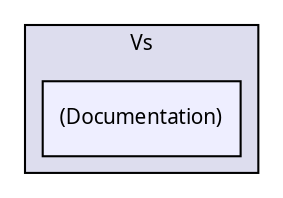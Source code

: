 digraph "Solution/Solution/Alicorn/Build/Vs/(Documentation)" {
  compound=true
  node [ fontsize="10", fontname="Verdana"];
  edge [ labelfontsize="10", labelfontname="Verdana"];
  subgraph clusterdir_a4c86420309d1806a9881f61dd0e4ad4 {
    graph [ bgcolor="#ddddee", pencolor="black", label="Vs" fontname="Verdana", fontsize="10", URL="dir_a4c86420309d1806a9881f61dd0e4ad4.html"]
  dir_3a9b3d1208c28b513a76fdfed270160f [shape=box, label="(Documentation)", style="filled", fillcolor="#eeeeff", pencolor="black", URL="dir_3a9b3d1208c28b513a76fdfed270160f.html"];
  }
}
